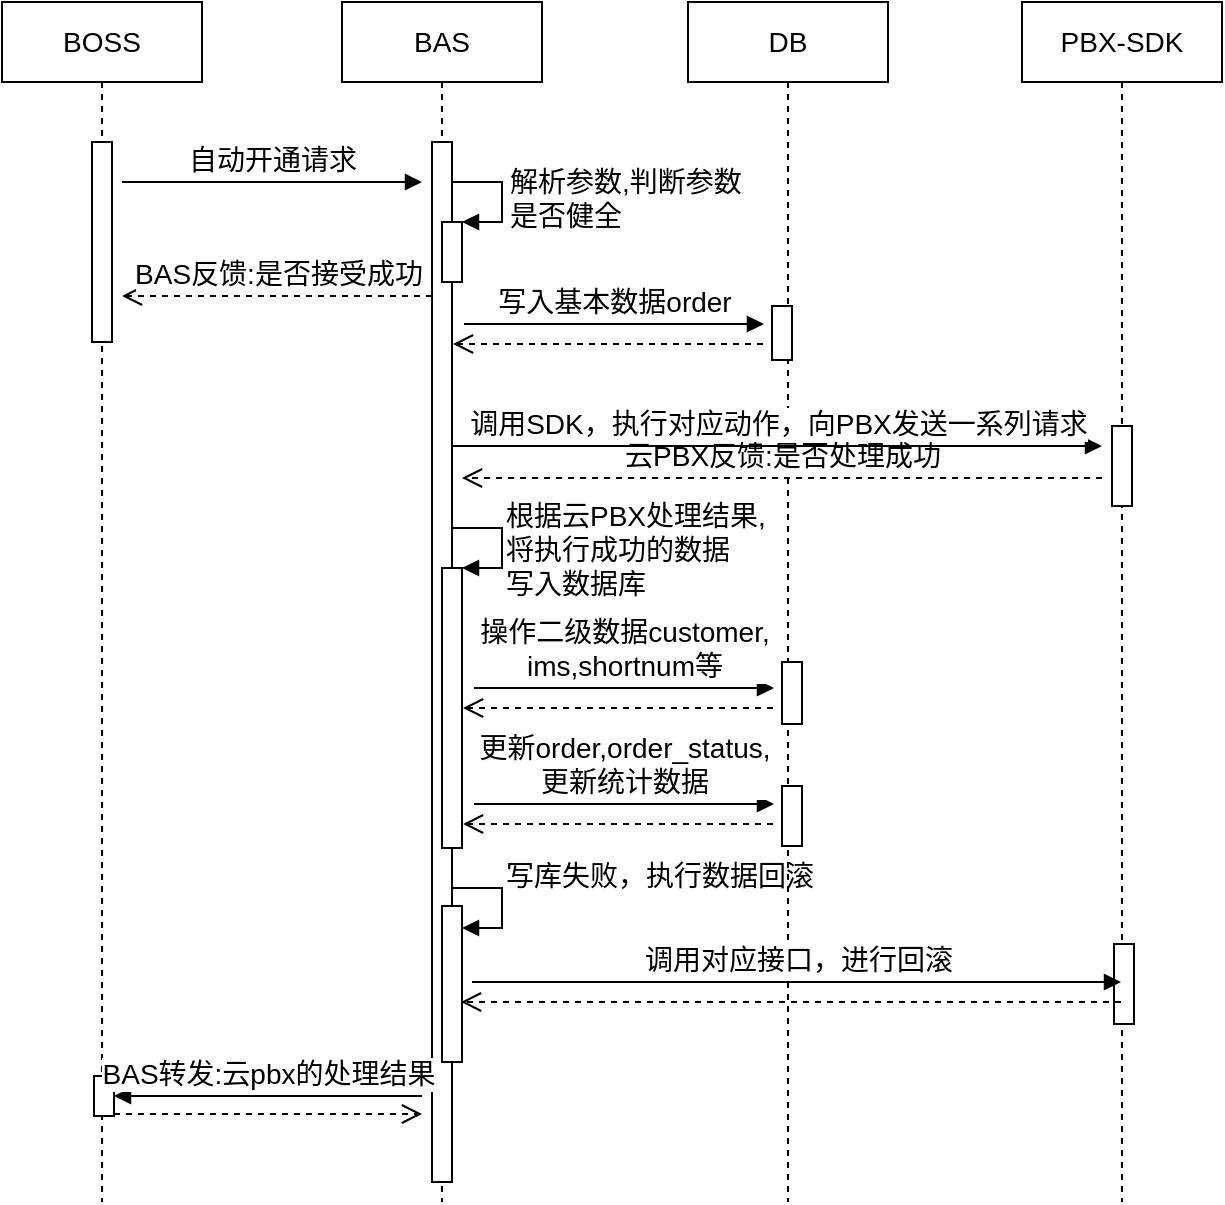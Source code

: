 <mxfile version="12.1.9" type="github" pages="2">
  <diagram id="dJIkZJ6dtBG-nSI26m5C" name="sequence-common">
    <mxGraphModel dx="1035" dy="594" grid="1" gridSize="10" guides="1" tooltips="1" connect="1" arrows="1" fold="1" page="1" pageScale="1" pageWidth="827" pageHeight="1169" math="0" shadow="0">
      <root>
        <mxCell id="0"/>
        <mxCell id="1" parent="0"/>
        <mxCell id="gbN1MqvqnfTus4hQJ345-1" value="BOSS" style="shape=umlLifeline;perimeter=lifelinePerimeter;whiteSpace=wrap;html=1;container=1;collapsible=0;recursiveResize=0;outlineConnect=0;fontSize=14;" parent="1" vertex="1">
          <mxGeometry x="130" y="30" width="100" height="600" as="geometry"/>
        </mxCell>
        <mxCell id="gbN1MqvqnfTus4hQJ345-2" value="" style="html=1;points=[];perimeter=orthogonalPerimeter;fontSize=14;" parent="gbN1MqvqnfTus4hQJ345-1" vertex="1">
          <mxGeometry x="45" y="70" width="10" height="100" as="geometry"/>
        </mxCell>
        <mxCell id="gbN1MqvqnfTus4hQJ345-3" value="BAS" style="shape=umlLifeline;perimeter=lifelinePerimeter;whiteSpace=wrap;html=1;container=1;collapsible=0;recursiveResize=0;outlineConnect=0;fontSize=14;" parent="1" vertex="1">
          <mxGeometry x="300" y="30" width="100" height="600" as="geometry"/>
        </mxCell>
        <mxCell id="gbN1MqvqnfTus4hQJ345-4" value="" style="html=1;points=[];perimeter=orthogonalPerimeter;fontSize=14;" parent="gbN1MqvqnfTus4hQJ345-3" vertex="1">
          <mxGeometry x="45" y="70" width="10" height="520" as="geometry"/>
        </mxCell>
        <mxCell id="gbN1MqvqnfTus4hQJ345-5" value="DB" style="shape=umlLifeline;perimeter=lifelinePerimeter;whiteSpace=wrap;html=1;container=1;collapsible=0;recursiveResize=0;outlineConnect=0;fontSize=14;" parent="1" vertex="1">
          <mxGeometry x="473" y="30" width="100" height="600" as="geometry"/>
        </mxCell>
        <mxCell id="gbN1MqvqnfTus4hQJ345-6" value="" style="html=1;points=[];perimeter=orthogonalPerimeter;fontSize=14;" parent="gbN1MqvqnfTus4hQJ345-5" vertex="1">
          <mxGeometry x="47" y="330" width="10" height="31" as="geometry"/>
        </mxCell>
        <mxCell id="gbN1MqvqnfTus4hQJ345-7" value="PBX-SDK" style="shape=umlLifeline;perimeter=lifelinePerimeter;whiteSpace=wrap;html=1;container=1;collapsible=0;recursiveResize=0;outlineConnect=0;fontSize=14;" parent="1" vertex="1">
          <mxGeometry x="640" y="30" width="100" height="600" as="geometry"/>
        </mxCell>
        <mxCell id="gbN1MqvqnfTus4hQJ345-8" value="" style="html=1;points=[];perimeter=orthogonalPerimeter;fontSize=14;" parent="gbN1MqvqnfTus4hQJ345-7" vertex="1">
          <mxGeometry x="45" y="212" width="10" height="40" as="geometry"/>
        </mxCell>
        <mxCell id="diIwUIzAQdJYFxFr634x-8" value="" style="html=1;points=[];perimeter=orthogonalPerimeter;fontSize=14;" vertex="1" parent="gbN1MqvqnfTus4hQJ345-7">
          <mxGeometry x="46" y="471" width="10" height="40" as="geometry"/>
        </mxCell>
        <mxCell id="gbN1MqvqnfTus4hQJ345-9" value="自动开通请求" style="html=1;verticalAlign=bottom;endArrow=block;fontSize=14;" parent="1" edge="1">
          <mxGeometry width="80" relative="1" as="geometry">
            <mxPoint x="190" y="120" as="sourcePoint"/>
            <mxPoint x="340" y="120" as="targetPoint"/>
          </mxGeometry>
        </mxCell>
        <mxCell id="gbN1MqvqnfTus4hQJ345-10" value="BAS反馈:是否接受成功" style="html=1;verticalAlign=bottom;endArrow=open;dashed=1;endSize=8;fontSize=14;" parent="1" edge="1">
          <mxGeometry relative="1" as="geometry">
            <mxPoint x="345" y="177" as="sourcePoint"/>
            <mxPoint x="190" y="177" as="targetPoint"/>
          </mxGeometry>
        </mxCell>
        <mxCell id="gbN1MqvqnfTus4hQJ345-11" value="" style="html=1;points=[];perimeter=orthogonalPerimeter;fontSize=14;" parent="1" vertex="1">
          <mxGeometry x="350" y="140" width="10" height="30" as="geometry"/>
        </mxCell>
        <mxCell id="gbN1MqvqnfTus4hQJ345-12" value="解析参数,判断参数&lt;br&gt;是否健全" style="edgeStyle=orthogonalEdgeStyle;html=1;align=left;spacingLeft=2;endArrow=block;rounded=0;entryX=1;entryY=0;fontSize=14;" parent="1" target="gbN1MqvqnfTus4hQJ345-11" edge="1">
          <mxGeometry relative="1" as="geometry">
            <mxPoint x="355" y="120" as="sourcePoint"/>
            <Array as="points">
              <mxPoint x="380" y="120"/>
            </Array>
          </mxGeometry>
        </mxCell>
        <mxCell id="gbN1MqvqnfTus4hQJ345-13" value="云PBX反馈:是否处理成功" style="html=1;verticalAlign=bottom;endArrow=open;dashed=1;endSize=8;fontSize=14;" parent="1" edge="1">
          <mxGeometry relative="1" as="geometry">
            <mxPoint x="680" y="268" as="sourcePoint"/>
            <mxPoint x="360" y="268" as="targetPoint"/>
          </mxGeometry>
        </mxCell>
        <mxCell id="gbN1MqvqnfTus4hQJ345-14" value="调用SDK，执行对应动作，向PBX发送一系列请求" style="html=1;verticalAlign=bottom;endArrow=block;fontSize=14;" parent="1" edge="1">
          <mxGeometry width="80" relative="1" as="geometry">
            <mxPoint x="355" y="252" as="sourcePoint"/>
            <mxPoint x="680" y="252" as="targetPoint"/>
          </mxGeometry>
        </mxCell>
        <mxCell id="gbN1MqvqnfTus4hQJ345-15" value="" style="html=1;points=[];perimeter=orthogonalPerimeter;fontSize=14;" parent="1" vertex="1">
          <mxGeometry x="176" y="567" width="10" height="20" as="geometry"/>
        </mxCell>
        <mxCell id="gbN1MqvqnfTus4hQJ345-16" value="BAS转发:云pbx的处理结果" style="html=1;verticalAlign=bottom;endArrow=block;entryX=1;entryY=0;fontSize=14;" parent="1" edge="1">
          <mxGeometry relative="1" as="geometry">
            <mxPoint x="340" y="577" as="sourcePoint"/>
            <mxPoint x="186" y="577" as="targetPoint"/>
          </mxGeometry>
        </mxCell>
        <mxCell id="gbN1MqvqnfTus4hQJ345-17" value="" style="html=1;verticalAlign=bottom;endArrow=open;dashed=1;endSize=8;exitX=1;exitY=0.95;fontSize=14;" parent="1" source="gbN1MqvqnfTus4hQJ345-15" edge="1">
          <mxGeometry relative="1" as="geometry">
            <mxPoint x="340" y="586" as="targetPoint"/>
          </mxGeometry>
        </mxCell>
        <mxCell id="gbN1MqvqnfTus4hQJ345-18" value="" style="html=1;points=[];perimeter=orthogonalPerimeter;fontSize=14;" parent="1" vertex="1">
          <mxGeometry x="350" y="313" width="10" height="140" as="geometry"/>
        </mxCell>
        <mxCell id="gbN1MqvqnfTus4hQJ345-19" value="" style="edgeStyle=orthogonalEdgeStyle;html=1;align=left;spacingLeft=2;endArrow=block;rounded=0;entryX=1;entryY=0;fontSize=14;" parent="1" target="gbN1MqvqnfTus4hQJ345-18" edge="1">
          <mxGeometry relative="1" as="geometry">
            <mxPoint x="355" y="293" as="sourcePoint"/>
            <Array as="points">
              <mxPoint x="380" y="293"/>
            </Array>
          </mxGeometry>
        </mxCell>
        <mxCell id="gbN1MqvqnfTus4hQJ345-20" value="操作二级数据customer,&lt;br&gt;ims,shortnum等" style="html=1;verticalAlign=bottom;endArrow=block;fontSize=14;" parent="1" edge="1">
          <mxGeometry width="80" relative="1" as="geometry">
            <mxPoint x="366" y="373" as="sourcePoint"/>
            <mxPoint x="516" y="373" as="targetPoint"/>
          </mxGeometry>
        </mxCell>
        <mxCell id="gbN1MqvqnfTus4hQJ345-21" value="" style="html=1;verticalAlign=bottom;endArrow=open;dashed=1;endSize=8;fontSize=14;" parent="1" edge="1">
          <mxGeometry relative="1" as="geometry">
            <mxPoint x="515.5" y="383" as="sourcePoint"/>
            <mxPoint x="360.5" y="383" as="targetPoint"/>
          </mxGeometry>
        </mxCell>
        <mxCell id="gbN1MqvqnfTus4hQJ345-22" value="根据云PBX处理结果,&lt;br&gt;将执行成功的数据&lt;br&gt;写入数据库" style="text;html=1;fontSize=14;" parent="1" vertex="1">
          <mxGeometry x="380" y="272" width="130" height="30" as="geometry"/>
        </mxCell>
        <mxCell id="gbN1MqvqnfTus4hQJ345-23" value="" style="html=1;points=[];perimeter=orthogonalPerimeter;fontSize=14;" parent="1" vertex="1">
          <mxGeometry x="520" y="422" width="10" height="30" as="geometry"/>
        </mxCell>
        <mxCell id="gbN1MqvqnfTus4hQJ345-24" value="更新order,order_status,&lt;br&gt;更新统计数据" style="html=1;verticalAlign=bottom;endArrow=block;fontSize=14;" parent="1" edge="1">
          <mxGeometry width="80" relative="1" as="geometry">
            <mxPoint x="366" y="431" as="sourcePoint"/>
            <mxPoint x="516" y="431" as="targetPoint"/>
          </mxGeometry>
        </mxCell>
        <mxCell id="gbN1MqvqnfTus4hQJ345-25" value="" style="html=1;verticalAlign=bottom;endArrow=open;dashed=1;endSize=8;fontSize=14;" parent="1" edge="1">
          <mxGeometry relative="1" as="geometry">
            <mxPoint x="515.5" y="441" as="sourcePoint"/>
            <mxPoint x="360.5" y="441" as="targetPoint"/>
          </mxGeometry>
        </mxCell>
        <mxCell id="gbN1MqvqnfTus4hQJ345-26" value="" style="html=1;points=[];perimeter=orthogonalPerimeter;fontSize=14;" parent="1" vertex="1">
          <mxGeometry x="515" y="182" width="10" height="27" as="geometry"/>
        </mxCell>
        <mxCell id="gbN1MqvqnfTus4hQJ345-27" value="写入基本数据order" style="html=1;verticalAlign=bottom;endArrow=block;fontSize=14;" parent="1" edge="1">
          <mxGeometry width="80" relative="1" as="geometry">
            <mxPoint x="361" y="191" as="sourcePoint"/>
            <mxPoint x="511" y="191" as="targetPoint"/>
          </mxGeometry>
        </mxCell>
        <mxCell id="gbN1MqvqnfTus4hQJ345-28" value="" style="html=1;verticalAlign=bottom;endArrow=open;dashed=1;endSize=8;fontSize=14;" parent="1" edge="1">
          <mxGeometry relative="1" as="geometry">
            <mxPoint x="510.5" y="201" as="sourcePoint"/>
            <mxPoint x="355.5" y="201" as="targetPoint"/>
          </mxGeometry>
        </mxCell>
        <mxCell id="diIwUIzAQdJYFxFr634x-3" value="" style="edgeStyle=orthogonalEdgeStyle;html=1;align=left;spacingLeft=2;endArrow=block;rounded=0;entryX=1;entryY=0;fontSize=14;" edge="1" parent="1">
          <mxGeometry relative="1" as="geometry">
            <mxPoint x="355" y="473" as="sourcePoint"/>
            <Array as="points">
              <mxPoint x="380" y="473"/>
            </Array>
            <mxPoint x="360" y="493" as="targetPoint"/>
          </mxGeometry>
        </mxCell>
        <mxCell id="diIwUIzAQdJYFxFr634x-4" value="写库失败，执行数据回滚&lt;br&gt;" style="text;html=1;fontSize=14;" vertex="1" parent="1">
          <mxGeometry x="380" y="452" width="130" height="30" as="geometry"/>
        </mxCell>
        <mxCell id="diIwUIzAQdJYFxFr634x-5" value="" style="html=1;points=[];perimeter=orthogonalPerimeter;fontSize=14;" vertex="1" parent="1">
          <mxGeometry x="350" y="482" width="10" height="78" as="geometry"/>
        </mxCell>
        <mxCell id="diIwUIzAQdJYFxFr634x-6" value="调用对应接口，进行回滚" style="html=1;verticalAlign=bottom;endArrow=block;fontSize=14;" edge="1" parent="1" target="gbN1MqvqnfTus4hQJ345-7">
          <mxGeometry width="80" relative="1" as="geometry">
            <mxPoint x="365" y="520" as="sourcePoint"/>
            <mxPoint x="515" y="520" as="targetPoint"/>
          </mxGeometry>
        </mxCell>
        <mxCell id="diIwUIzAQdJYFxFr634x-7" value="" style="html=1;verticalAlign=bottom;endArrow=open;dashed=1;endSize=8;fontSize=14;" edge="1" parent="1" source="gbN1MqvqnfTus4hQJ345-7">
          <mxGeometry relative="1" as="geometry">
            <mxPoint x="514.5" y="530" as="sourcePoint"/>
            <mxPoint x="359.5" y="530" as="targetPoint"/>
          </mxGeometry>
        </mxCell>
      </root>
    </mxGraphModel>
  </diagram>
  <diagram id="pM8VXzOhhg8RW59jhIwh" name="interaction-simpify">
    <mxGraphModel dx="1035" dy="594" grid="0" gridSize="10" guides="1" tooltips="1" connect="1" arrows="1" fold="1" page="1" pageScale="1" pageWidth="827" pageHeight="1169" math="0" shadow="0">
      <root>
        <mxCell id="rinHVR5RJzgUqYsJ6-p7-0"/>
        <mxCell id="rinHVR5RJzgUqYsJ6-p7-1" parent="rinHVR5RJzgUqYsJ6-p7-0"/>
        <mxCell id="d0NadCLr2hk_VE_kVVC0-28" value="" style="rounded=1;whiteSpace=wrap;html=1;fontSize=12;fillColor=#dae8fc;strokeColor=#6c8ebf;dashed=1;" parent="rinHVR5RJzgUqYsJ6-p7-1" vertex="1">
          <mxGeometry x="285" y="34" width="139" height="393" as="geometry"/>
        </mxCell>
        <mxCell id="d0NadCLr2hk_VE_kVVC0-0" value="BOSS" style="shape=umlLifeline;perimeter=lifelinePerimeter;whiteSpace=wrap;html=1;container=1;collapsible=0;recursiveResize=0;outlineConnect=0;fontSize=18;" parent="rinHVR5RJzgUqYsJ6-p7-1" vertex="1">
          <mxGeometry x="147" y="53" width="100" height="375" as="geometry"/>
        </mxCell>
        <mxCell id="d0NadCLr2hk_VE_kVVC0-1" value="" style="html=1;points=[];perimeter=orthogonalPerimeter;fontSize=12;" parent="d0NadCLr2hk_VE_kVVC0-0" vertex="1">
          <mxGeometry x="45" y="70" width="10" height="100" as="geometry"/>
        </mxCell>
        <mxCell id="d0NadCLr2hk_VE_kVVC0-2" value="BAS" style="shape=umlLifeline;perimeter=lifelinePerimeter;whiteSpace=wrap;html=1;container=1;collapsible=0;recursiveResize=0;outlineConnect=0;fontSize=18;" parent="rinHVR5RJzgUqYsJ6-p7-1" vertex="1">
          <mxGeometry x="300" y="53" width="100" height="370" as="geometry"/>
        </mxCell>
        <mxCell id="d0NadCLr2hk_VE_kVVC0-3" value="" style="html=1;points=[];perimeter=orthogonalPerimeter;fontSize=14;" parent="d0NadCLr2hk_VE_kVVC0-2" vertex="1">
          <mxGeometry x="45" y="70" width="10" height="289" as="geometry"/>
        </mxCell>
        <mxCell id="d0NadCLr2hk_VE_kVVC0-6" value="PBX的SDK" style="shape=umlLifeline;perimeter=lifelinePerimeter;whiteSpace=wrap;html=1;container=1;collapsible=0;recursiveResize=0;outlineConnect=0;fontSize=18;" parent="rinHVR5RJzgUqYsJ6-p7-1" vertex="1">
          <mxGeometry x="474" y="53" width="100" height="365" as="geometry"/>
        </mxCell>
        <mxCell id="d0NadCLr2hk_VE_kVVC0-7" value="" style="html=1;points=[];perimeter=orthogonalPerimeter;fontSize=12;" parent="d0NadCLr2hk_VE_kVVC0-6" vertex="1">
          <mxGeometry x="45" y="212" width="10" height="40" as="geometry"/>
        </mxCell>
        <mxCell id="d0NadCLr2hk_VE_kVVC0-8" value="请求" style="html=1;verticalAlign=bottom;endArrow=block;fontSize=12;labelBackgroundColor=none;" parent="rinHVR5RJzgUqYsJ6-p7-1" edge="1">
          <mxGeometry width="80" relative="1" as="geometry">
            <mxPoint x="210" y="143" as="sourcePoint"/>
            <mxPoint x="340" y="143" as="targetPoint"/>
          </mxGeometry>
        </mxCell>
        <mxCell id="d0NadCLr2hk_VE_kVVC0-9" value="BAS反馈" style="html=1;verticalAlign=bottom;endArrow=open;dashed=1;endSize=8;fontSize=12;labelBackgroundColor=none;" parent="rinHVR5RJzgUqYsJ6-p7-1" edge="1">
          <mxGeometry relative="1" as="geometry">
            <mxPoint x="345" y="200" as="sourcePoint"/>
            <mxPoint x="206" y="200" as="targetPoint"/>
          </mxGeometry>
        </mxCell>
        <mxCell id="d0NadCLr2hk_VE_kVVC0-10" value="" style="html=1;points=[];perimeter=orthogonalPerimeter;fontSize=12;" parent="rinHVR5RJzgUqYsJ6-p7-1" vertex="1">
          <mxGeometry x="350" y="163" width="10" height="30" as="geometry"/>
        </mxCell>
        <mxCell id="d0NadCLr2hk_VE_kVVC0-11" value="解析参数,判断参数&lt;br style=&quot;font-size: 12px;&quot;&gt;是否健全" style="edgeStyle=orthogonalEdgeStyle;html=1;align=left;spacingLeft=2;endArrow=block;rounded=0;entryX=1;entryY=0;fontSize=12;labelBackgroundColor=none;" parent="rinHVR5RJzgUqYsJ6-p7-1" target="d0NadCLr2hk_VE_kVVC0-10" edge="1">
          <mxGeometry relative="1" as="geometry">
            <mxPoint x="355" y="143" as="sourcePoint"/>
            <Array as="points">
              <mxPoint x="380" y="143"/>
            </Array>
          </mxGeometry>
        </mxCell>
        <mxCell id="d0NadCLr2hk_VE_kVVC0-12" value="SDK反馈处理结果" style="html=1;verticalAlign=bottom;endArrow=open;dashed=1;endSize=8;fontSize=12;" parent="rinHVR5RJzgUqYsJ6-p7-1" edge="1">
          <mxGeometry relative="1" as="geometry">
            <mxPoint x="509" y="295" as="sourcePoint"/>
            <mxPoint x="362" y="295" as="targetPoint"/>
          </mxGeometry>
        </mxCell>
        <mxCell id="d0NadCLr2hk_VE_kVVC0-13" value="调用SDK，向PBX请求" style="html=1;verticalAlign=bottom;endArrow=block;fontSize=12;labelBackgroundColor=none;" parent="rinHVR5RJzgUqYsJ6-p7-1" edge="1">
          <mxGeometry width="80" relative="1" as="geometry">
            <mxPoint x="357" y="277" as="sourcePoint"/>
            <mxPoint x="513" y="277" as="targetPoint"/>
          </mxGeometry>
        </mxCell>
        <mxCell id="d0NadCLr2hk_VE_kVVC0-14" value="" style="html=1;points=[];perimeter=orthogonalPerimeter;fontSize=12;" parent="rinHVR5RJzgUqYsJ6-p7-1" vertex="1">
          <mxGeometry x="193" y="301" width="10" height="20" as="geometry"/>
        </mxCell>
        <mxCell id="d0NadCLr2hk_VE_kVVC0-15" value="BAS转发" style="html=1;verticalAlign=bottom;endArrow=block;fontSize=12;labelBackgroundColor=none;" parent="rinHVR5RJzgUqYsJ6-p7-1" edge="1">
          <mxGeometry relative="1" as="geometry">
            <mxPoint x="340" y="311" as="sourcePoint"/>
            <mxPoint x="209" y="311" as="targetPoint"/>
          </mxGeometry>
        </mxCell>
        <mxCell id="d0NadCLr2hk_VE_kVVC0-16" value="" style="html=1;verticalAlign=bottom;endArrow=open;dashed=1;endSize=8;fontSize=12;" parent="rinHVR5RJzgUqYsJ6-p7-1" edge="1">
          <mxGeometry relative="1" as="geometry">
            <mxPoint x="340" y="320" as="targetPoint"/>
            <mxPoint x="210" y="320" as="sourcePoint"/>
          </mxGeometry>
        </mxCell>
        <mxCell id="d0NadCLr2hk_VE_kVVC0-17" value="" style="html=1;points=[];perimeter=orthogonalPerimeter;fontSize=12;" parent="rinHVR5RJzgUqYsJ6-p7-1" vertex="1">
          <mxGeometry x="350" y="352" width="10" height="47" as="geometry"/>
        </mxCell>
        <mxCell id="d0NadCLr2hk_VE_kVVC0-18" value="" style="edgeStyle=orthogonalEdgeStyle;html=1;align=left;spacingLeft=2;endArrow=block;rounded=0;entryX=1;entryY=0;fontSize=12;" parent="rinHVR5RJzgUqYsJ6-p7-1" target="d0NadCLr2hk_VE_kVVC0-17" edge="1">
          <mxGeometry relative="1" as="geometry">
            <mxPoint x="355" y="332" as="sourcePoint"/>
            <Array as="points">
              <mxPoint x="380" y="332"/>
            </Array>
          </mxGeometry>
        </mxCell>
        <mxCell id="d0NadCLr2hk_VE_kVVC0-21" value="根据SDK返回的结果,&lt;br style=&quot;font-size: 12px;&quot;&gt;更新数据" style="text;html=1;fontSize=12;" parent="rinHVR5RJzgUqYsJ6-p7-1" vertex="1">
          <mxGeometry x="380" y="322" width="130" height="30" as="geometry"/>
        </mxCell>
      </root>
    </mxGraphModel>
  </diagram>
</mxfile>
